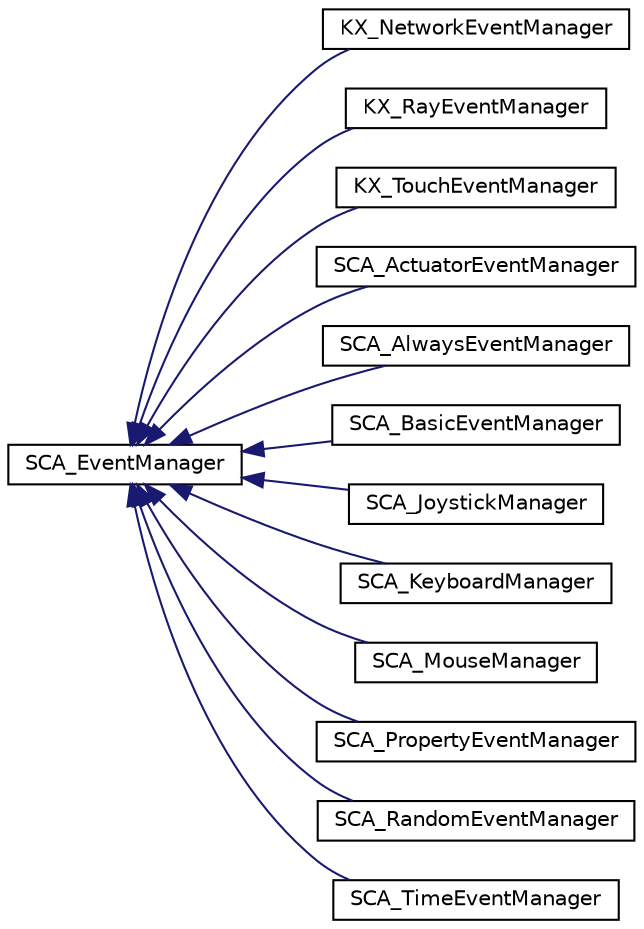 digraph G
{
  edge [fontname="Helvetica",fontsize="10",labelfontname="Helvetica",labelfontsize="10"];
  node [fontname="Helvetica",fontsize="10",shape=record];
  rankdir=LR;
  Node1 [label="SCA_EventManager",height=0.2,width=0.4,color="black", fillcolor="white", style="filled",URL="$db/d2d/classSCA__EventManager.html"];
  Node1 -> Node2 [dir=back,color="midnightblue",fontsize="10",style="solid",fontname="Helvetica"];
  Node2 [label="KX_NetworkEventManager",height=0.2,width=0.4,color="black", fillcolor="white", style="filled",URL="$d7/d86/classKX__NetworkEventManager.html"];
  Node1 -> Node3 [dir=back,color="midnightblue",fontsize="10",style="solid",fontname="Helvetica"];
  Node3 [label="KX_RayEventManager",height=0.2,width=0.4,color="black", fillcolor="white", style="filled",URL="$db/db9/classKX__RayEventManager.html"];
  Node1 -> Node4 [dir=back,color="midnightblue",fontsize="10",style="solid",fontname="Helvetica"];
  Node4 [label="KX_TouchEventManager",height=0.2,width=0.4,color="black", fillcolor="white", style="filled",URL="$d1/d3e/classKX__TouchEventManager.html"];
  Node1 -> Node5 [dir=back,color="midnightblue",fontsize="10",style="solid",fontname="Helvetica"];
  Node5 [label="SCA_ActuatorEventManager",height=0.2,width=0.4,color="black", fillcolor="white", style="filled",URL="$d5/d0d/classSCA__ActuatorEventManager.html"];
  Node1 -> Node6 [dir=back,color="midnightblue",fontsize="10",style="solid",fontname="Helvetica"];
  Node6 [label="SCA_AlwaysEventManager",height=0.2,width=0.4,color="black", fillcolor="white", style="filled",URL="$d1/d9f/classSCA__AlwaysEventManager.html"];
  Node1 -> Node7 [dir=back,color="midnightblue",fontsize="10",style="solid",fontname="Helvetica"];
  Node7 [label="SCA_BasicEventManager",height=0.2,width=0.4,color="black", fillcolor="white", style="filled",URL="$d4/de0/classSCA__BasicEventManager.html"];
  Node1 -> Node8 [dir=back,color="midnightblue",fontsize="10",style="solid",fontname="Helvetica"];
  Node8 [label="SCA_JoystickManager",height=0.2,width=0.4,color="black", fillcolor="white", style="filled",URL="$d9/dd7/classSCA__JoystickManager.html"];
  Node1 -> Node9 [dir=back,color="midnightblue",fontsize="10",style="solid",fontname="Helvetica"];
  Node9 [label="SCA_KeyboardManager",height=0.2,width=0.4,color="black", fillcolor="white", style="filled",URL="$dd/dff/classSCA__KeyboardManager.html"];
  Node1 -> Node10 [dir=back,color="midnightblue",fontsize="10",style="solid",fontname="Helvetica"];
  Node10 [label="SCA_MouseManager",height=0.2,width=0.4,color="black", fillcolor="white", style="filled",URL="$d2/de0/classSCA__MouseManager.html"];
  Node1 -> Node11 [dir=back,color="midnightblue",fontsize="10",style="solid",fontname="Helvetica"];
  Node11 [label="SCA_PropertyEventManager",height=0.2,width=0.4,color="black", fillcolor="white", style="filled",URL="$d3/dcd/classSCA__PropertyEventManager.html"];
  Node1 -> Node12 [dir=back,color="midnightblue",fontsize="10",style="solid",fontname="Helvetica"];
  Node12 [label="SCA_RandomEventManager",height=0.2,width=0.4,color="black", fillcolor="white", style="filled",URL="$da/d62/classSCA__RandomEventManager.html"];
  Node1 -> Node13 [dir=back,color="midnightblue",fontsize="10",style="solid",fontname="Helvetica"];
  Node13 [label="SCA_TimeEventManager",height=0.2,width=0.4,color="black", fillcolor="white", style="filled",URL="$de/dd3/classSCA__TimeEventManager.html"];
}
